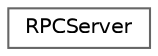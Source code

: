 digraph "Graphical Class Hierarchy"
{
 // LATEX_PDF_SIZE
  bgcolor="transparent";
  edge [fontname=Helvetica,fontsize=10,labelfontname=Helvetica,labelfontsize=10];
  node [fontname=Helvetica,fontsize=10,shape=box,height=0.2,width=0.4];
  rankdir="LR";
  Node0 [id="Node000000",label="RPCServer",height=0.2,width=0.4,color="grey40", fillcolor="white", style="filled",URL="$class_r_p_c_server.html",tooltip="An instance of RPCServer provides RPCClients with an address[:port] to connect to,..."];
}
